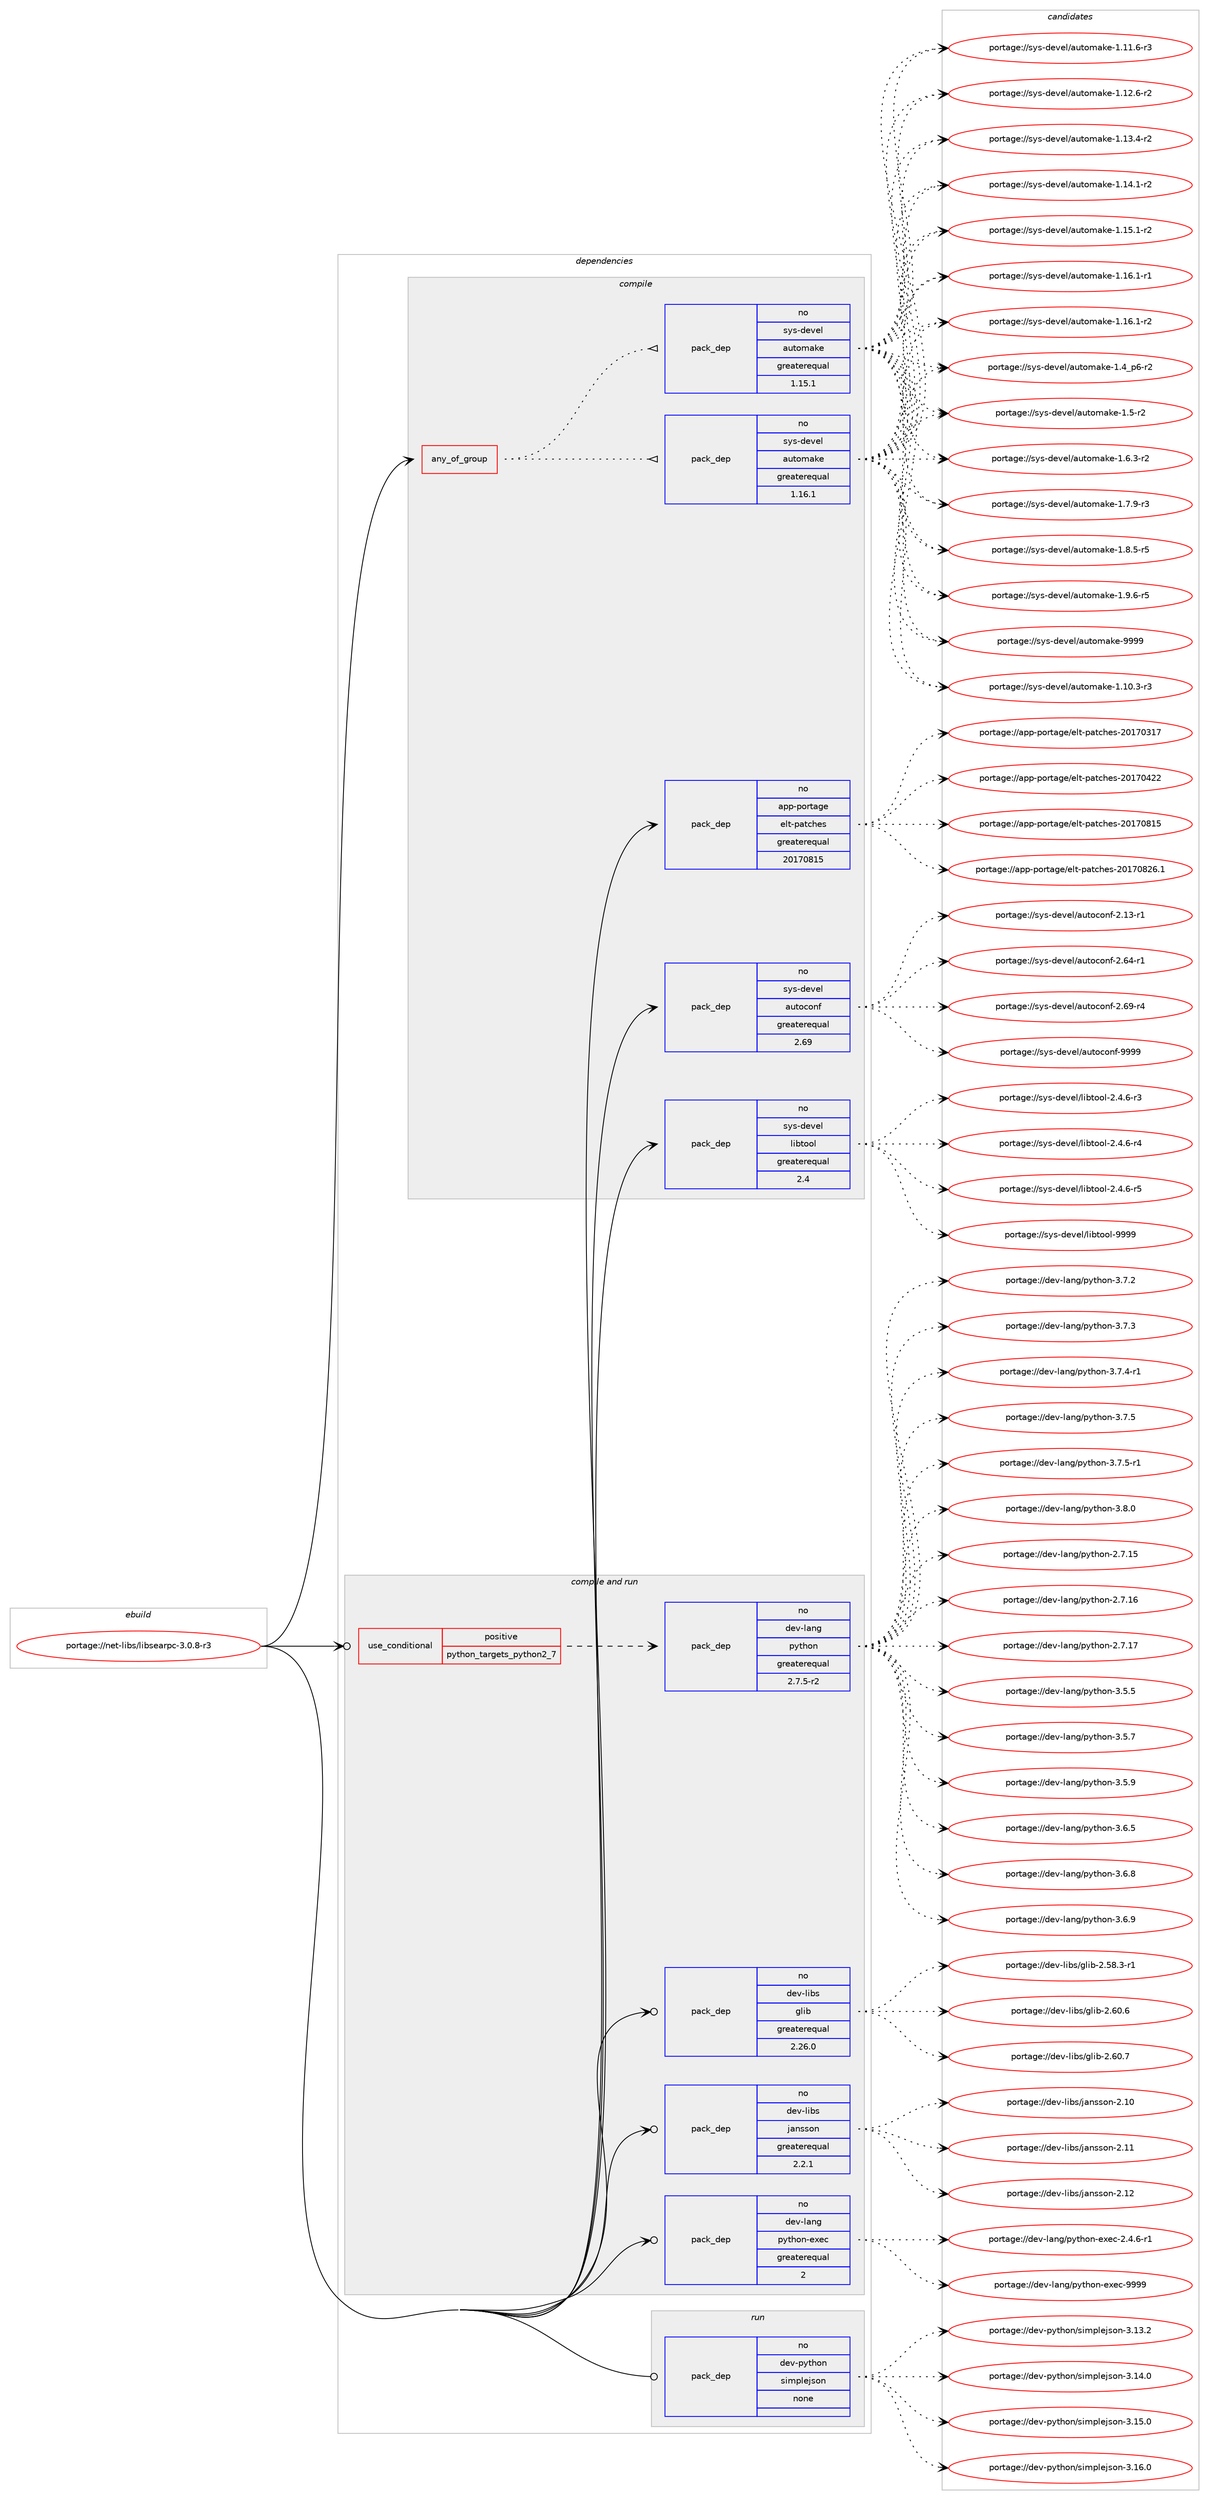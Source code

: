 digraph prolog {

# *************
# Graph options
# *************

newrank=true;
concentrate=true;
compound=true;
graph [rankdir=LR,fontname=Helvetica,fontsize=10,ranksep=1.5];#, ranksep=2.5, nodesep=0.2];
edge  [arrowhead=vee];
node  [fontname=Helvetica,fontsize=10];

# **********
# The ebuild
# **********

subgraph cluster_leftcol {
color=gray;
rank=same;
label=<<i>ebuild</i>>;
id [label="portage://net-libs/libsearpc-3.0.8-r3", color=red, width=4, href="../net-libs/libsearpc-3.0.8-r3.svg"];
}

# ****************
# The dependencies
# ****************

subgraph cluster_midcol {
color=gray;
label=<<i>dependencies</i>>;
subgraph cluster_compile {
fillcolor="#eeeeee";
style=filled;
label=<<i>compile</i>>;
subgraph any5828 {
dependency360122 [label=<<TABLE BORDER="0" CELLBORDER="1" CELLSPACING="0" CELLPADDING="4"><TR><TD CELLPADDING="10">any_of_group</TD></TR></TABLE>>, shape=none, color=red];subgraph pack264118 {
dependency360123 [label=<<TABLE BORDER="0" CELLBORDER="1" CELLSPACING="0" CELLPADDING="4" WIDTH="220"><TR><TD ROWSPAN="6" CELLPADDING="30">pack_dep</TD></TR><TR><TD WIDTH="110">no</TD></TR><TR><TD>sys-devel</TD></TR><TR><TD>automake</TD></TR><TR><TD>greaterequal</TD></TR><TR><TD>1.16.1</TD></TR></TABLE>>, shape=none, color=blue];
}
dependency360122:e -> dependency360123:w [weight=20,style="dotted",arrowhead="oinv"];
subgraph pack264119 {
dependency360124 [label=<<TABLE BORDER="0" CELLBORDER="1" CELLSPACING="0" CELLPADDING="4" WIDTH="220"><TR><TD ROWSPAN="6" CELLPADDING="30">pack_dep</TD></TR><TR><TD WIDTH="110">no</TD></TR><TR><TD>sys-devel</TD></TR><TR><TD>automake</TD></TR><TR><TD>greaterequal</TD></TR><TR><TD>1.15.1</TD></TR></TABLE>>, shape=none, color=blue];
}
dependency360122:e -> dependency360124:w [weight=20,style="dotted",arrowhead="oinv"];
}
id:e -> dependency360122:w [weight=20,style="solid",arrowhead="vee"];
subgraph pack264120 {
dependency360125 [label=<<TABLE BORDER="0" CELLBORDER="1" CELLSPACING="0" CELLPADDING="4" WIDTH="220"><TR><TD ROWSPAN="6" CELLPADDING="30">pack_dep</TD></TR><TR><TD WIDTH="110">no</TD></TR><TR><TD>app-portage</TD></TR><TR><TD>elt-patches</TD></TR><TR><TD>greaterequal</TD></TR><TR><TD>20170815</TD></TR></TABLE>>, shape=none, color=blue];
}
id:e -> dependency360125:w [weight=20,style="solid",arrowhead="vee"];
subgraph pack264121 {
dependency360126 [label=<<TABLE BORDER="0" CELLBORDER="1" CELLSPACING="0" CELLPADDING="4" WIDTH="220"><TR><TD ROWSPAN="6" CELLPADDING="30">pack_dep</TD></TR><TR><TD WIDTH="110">no</TD></TR><TR><TD>sys-devel</TD></TR><TR><TD>autoconf</TD></TR><TR><TD>greaterequal</TD></TR><TR><TD>2.69</TD></TR></TABLE>>, shape=none, color=blue];
}
id:e -> dependency360126:w [weight=20,style="solid",arrowhead="vee"];
subgraph pack264122 {
dependency360127 [label=<<TABLE BORDER="0" CELLBORDER="1" CELLSPACING="0" CELLPADDING="4" WIDTH="220"><TR><TD ROWSPAN="6" CELLPADDING="30">pack_dep</TD></TR><TR><TD WIDTH="110">no</TD></TR><TR><TD>sys-devel</TD></TR><TR><TD>libtool</TD></TR><TR><TD>greaterequal</TD></TR><TR><TD>2.4</TD></TR></TABLE>>, shape=none, color=blue];
}
id:e -> dependency360127:w [weight=20,style="solid",arrowhead="vee"];
}
subgraph cluster_compileandrun {
fillcolor="#eeeeee";
style=filled;
label=<<i>compile and run</i>>;
subgraph cond90024 {
dependency360128 [label=<<TABLE BORDER="0" CELLBORDER="1" CELLSPACING="0" CELLPADDING="4"><TR><TD ROWSPAN="3" CELLPADDING="10">use_conditional</TD></TR><TR><TD>positive</TD></TR><TR><TD>python_targets_python2_7</TD></TR></TABLE>>, shape=none, color=red];
subgraph pack264123 {
dependency360129 [label=<<TABLE BORDER="0" CELLBORDER="1" CELLSPACING="0" CELLPADDING="4" WIDTH="220"><TR><TD ROWSPAN="6" CELLPADDING="30">pack_dep</TD></TR><TR><TD WIDTH="110">no</TD></TR><TR><TD>dev-lang</TD></TR><TR><TD>python</TD></TR><TR><TD>greaterequal</TD></TR><TR><TD>2.7.5-r2</TD></TR></TABLE>>, shape=none, color=blue];
}
dependency360128:e -> dependency360129:w [weight=20,style="dashed",arrowhead="vee"];
}
id:e -> dependency360128:w [weight=20,style="solid",arrowhead="odotvee"];
subgraph pack264124 {
dependency360130 [label=<<TABLE BORDER="0" CELLBORDER="1" CELLSPACING="0" CELLPADDING="4" WIDTH="220"><TR><TD ROWSPAN="6" CELLPADDING="30">pack_dep</TD></TR><TR><TD WIDTH="110">no</TD></TR><TR><TD>dev-lang</TD></TR><TR><TD>python-exec</TD></TR><TR><TD>greaterequal</TD></TR><TR><TD>2</TD></TR></TABLE>>, shape=none, color=blue];
}
id:e -> dependency360130:w [weight=20,style="solid",arrowhead="odotvee"];
subgraph pack264125 {
dependency360131 [label=<<TABLE BORDER="0" CELLBORDER="1" CELLSPACING="0" CELLPADDING="4" WIDTH="220"><TR><TD ROWSPAN="6" CELLPADDING="30">pack_dep</TD></TR><TR><TD WIDTH="110">no</TD></TR><TR><TD>dev-libs</TD></TR><TR><TD>glib</TD></TR><TR><TD>greaterequal</TD></TR><TR><TD>2.26.0</TD></TR></TABLE>>, shape=none, color=blue];
}
id:e -> dependency360131:w [weight=20,style="solid",arrowhead="odotvee"];
subgraph pack264126 {
dependency360132 [label=<<TABLE BORDER="0" CELLBORDER="1" CELLSPACING="0" CELLPADDING="4" WIDTH="220"><TR><TD ROWSPAN="6" CELLPADDING="30">pack_dep</TD></TR><TR><TD WIDTH="110">no</TD></TR><TR><TD>dev-libs</TD></TR><TR><TD>jansson</TD></TR><TR><TD>greaterequal</TD></TR><TR><TD>2.2.1</TD></TR></TABLE>>, shape=none, color=blue];
}
id:e -> dependency360132:w [weight=20,style="solid",arrowhead="odotvee"];
}
subgraph cluster_run {
fillcolor="#eeeeee";
style=filled;
label=<<i>run</i>>;
subgraph pack264127 {
dependency360133 [label=<<TABLE BORDER="0" CELLBORDER="1" CELLSPACING="0" CELLPADDING="4" WIDTH="220"><TR><TD ROWSPAN="6" CELLPADDING="30">pack_dep</TD></TR><TR><TD WIDTH="110">no</TD></TR><TR><TD>dev-python</TD></TR><TR><TD>simplejson</TD></TR><TR><TD>none</TD></TR><TR><TD></TD></TR></TABLE>>, shape=none, color=blue];
}
id:e -> dependency360133:w [weight=20,style="solid",arrowhead="odot"];
}
}

# **************
# The candidates
# **************

subgraph cluster_choices {
rank=same;
color=gray;
label=<<i>candidates</i>>;

subgraph choice264118 {
color=black;
nodesep=1;
choiceportage11512111545100101118101108479711711611110997107101454946494846514511451 [label="portage://sys-devel/automake-1.10.3-r3", color=red, width=4,href="../sys-devel/automake-1.10.3-r3.svg"];
choiceportage11512111545100101118101108479711711611110997107101454946494946544511451 [label="portage://sys-devel/automake-1.11.6-r3", color=red, width=4,href="../sys-devel/automake-1.11.6-r3.svg"];
choiceportage11512111545100101118101108479711711611110997107101454946495046544511450 [label="portage://sys-devel/automake-1.12.6-r2", color=red, width=4,href="../sys-devel/automake-1.12.6-r2.svg"];
choiceportage11512111545100101118101108479711711611110997107101454946495146524511450 [label="portage://sys-devel/automake-1.13.4-r2", color=red, width=4,href="../sys-devel/automake-1.13.4-r2.svg"];
choiceportage11512111545100101118101108479711711611110997107101454946495246494511450 [label="portage://sys-devel/automake-1.14.1-r2", color=red, width=4,href="../sys-devel/automake-1.14.1-r2.svg"];
choiceportage11512111545100101118101108479711711611110997107101454946495346494511450 [label="portage://sys-devel/automake-1.15.1-r2", color=red, width=4,href="../sys-devel/automake-1.15.1-r2.svg"];
choiceportage11512111545100101118101108479711711611110997107101454946495446494511449 [label="portage://sys-devel/automake-1.16.1-r1", color=red, width=4,href="../sys-devel/automake-1.16.1-r1.svg"];
choiceportage11512111545100101118101108479711711611110997107101454946495446494511450 [label="portage://sys-devel/automake-1.16.1-r2", color=red, width=4,href="../sys-devel/automake-1.16.1-r2.svg"];
choiceportage115121115451001011181011084797117116111109971071014549465295112544511450 [label="portage://sys-devel/automake-1.4_p6-r2", color=red, width=4,href="../sys-devel/automake-1.4_p6-r2.svg"];
choiceportage11512111545100101118101108479711711611110997107101454946534511450 [label="portage://sys-devel/automake-1.5-r2", color=red, width=4,href="../sys-devel/automake-1.5-r2.svg"];
choiceportage115121115451001011181011084797117116111109971071014549465446514511450 [label="portage://sys-devel/automake-1.6.3-r2", color=red, width=4,href="../sys-devel/automake-1.6.3-r2.svg"];
choiceportage115121115451001011181011084797117116111109971071014549465546574511451 [label="portage://sys-devel/automake-1.7.9-r3", color=red, width=4,href="../sys-devel/automake-1.7.9-r3.svg"];
choiceportage115121115451001011181011084797117116111109971071014549465646534511453 [label="portage://sys-devel/automake-1.8.5-r5", color=red, width=4,href="../sys-devel/automake-1.8.5-r5.svg"];
choiceportage115121115451001011181011084797117116111109971071014549465746544511453 [label="portage://sys-devel/automake-1.9.6-r5", color=red, width=4,href="../sys-devel/automake-1.9.6-r5.svg"];
choiceportage115121115451001011181011084797117116111109971071014557575757 [label="portage://sys-devel/automake-9999", color=red, width=4,href="../sys-devel/automake-9999.svg"];
dependency360123:e -> choiceportage11512111545100101118101108479711711611110997107101454946494846514511451:w [style=dotted,weight="100"];
dependency360123:e -> choiceportage11512111545100101118101108479711711611110997107101454946494946544511451:w [style=dotted,weight="100"];
dependency360123:e -> choiceportage11512111545100101118101108479711711611110997107101454946495046544511450:w [style=dotted,weight="100"];
dependency360123:e -> choiceportage11512111545100101118101108479711711611110997107101454946495146524511450:w [style=dotted,weight="100"];
dependency360123:e -> choiceportage11512111545100101118101108479711711611110997107101454946495246494511450:w [style=dotted,weight="100"];
dependency360123:e -> choiceportage11512111545100101118101108479711711611110997107101454946495346494511450:w [style=dotted,weight="100"];
dependency360123:e -> choiceportage11512111545100101118101108479711711611110997107101454946495446494511449:w [style=dotted,weight="100"];
dependency360123:e -> choiceportage11512111545100101118101108479711711611110997107101454946495446494511450:w [style=dotted,weight="100"];
dependency360123:e -> choiceportage115121115451001011181011084797117116111109971071014549465295112544511450:w [style=dotted,weight="100"];
dependency360123:e -> choiceportage11512111545100101118101108479711711611110997107101454946534511450:w [style=dotted,weight="100"];
dependency360123:e -> choiceportage115121115451001011181011084797117116111109971071014549465446514511450:w [style=dotted,weight="100"];
dependency360123:e -> choiceportage115121115451001011181011084797117116111109971071014549465546574511451:w [style=dotted,weight="100"];
dependency360123:e -> choiceportage115121115451001011181011084797117116111109971071014549465646534511453:w [style=dotted,weight="100"];
dependency360123:e -> choiceportage115121115451001011181011084797117116111109971071014549465746544511453:w [style=dotted,weight="100"];
dependency360123:e -> choiceportage115121115451001011181011084797117116111109971071014557575757:w [style=dotted,weight="100"];
}
subgraph choice264119 {
color=black;
nodesep=1;
choiceportage11512111545100101118101108479711711611110997107101454946494846514511451 [label="portage://sys-devel/automake-1.10.3-r3", color=red, width=4,href="../sys-devel/automake-1.10.3-r3.svg"];
choiceportage11512111545100101118101108479711711611110997107101454946494946544511451 [label="portage://sys-devel/automake-1.11.6-r3", color=red, width=4,href="../sys-devel/automake-1.11.6-r3.svg"];
choiceportage11512111545100101118101108479711711611110997107101454946495046544511450 [label="portage://sys-devel/automake-1.12.6-r2", color=red, width=4,href="../sys-devel/automake-1.12.6-r2.svg"];
choiceportage11512111545100101118101108479711711611110997107101454946495146524511450 [label="portage://sys-devel/automake-1.13.4-r2", color=red, width=4,href="../sys-devel/automake-1.13.4-r2.svg"];
choiceportage11512111545100101118101108479711711611110997107101454946495246494511450 [label="portage://sys-devel/automake-1.14.1-r2", color=red, width=4,href="../sys-devel/automake-1.14.1-r2.svg"];
choiceportage11512111545100101118101108479711711611110997107101454946495346494511450 [label="portage://sys-devel/automake-1.15.1-r2", color=red, width=4,href="../sys-devel/automake-1.15.1-r2.svg"];
choiceportage11512111545100101118101108479711711611110997107101454946495446494511449 [label="portage://sys-devel/automake-1.16.1-r1", color=red, width=4,href="../sys-devel/automake-1.16.1-r1.svg"];
choiceportage11512111545100101118101108479711711611110997107101454946495446494511450 [label="portage://sys-devel/automake-1.16.1-r2", color=red, width=4,href="../sys-devel/automake-1.16.1-r2.svg"];
choiceportage115121115451001011181011084797117116111109971071014549465295112544511450 [label="portage://sys-devel/automake-1.4_p6-r2", color=red, width=4,href="../sys-devel/automake-1.4_p6-r2.svg"];
choiceportage11512111545100101118101108479711711611110997107101454946534511450 [label="portage://sys-devel/automake-1.5-r2", color=red, width=4,href="../sys-devel/automake-1.5-r2.svg"];
choiceportage115121115451001011181011084797117116111109971071014549465446514511450 [label="portage://sys-devel/automake-1.6.3-r2", color=red, width=4,href="../sys-devel/automake-1.6.3-r2.svg"];
choiceportage115121115451001011181011084797117116111109971071014549465546574511451 [label="portage://sys-devel/automake-1.7.9-r3", color=red, width=4,href="../sys-devel/automake-1.7.9-r3.svg"];
choiceportage115121115451001011181011084797117116111109971071014549465646534511453 [label="portage://sys-devel/automake-1.8.5-r5", color=red, width=4,href="../sys-devel/automake-1.8.5-r5.svg"];
choiceportage115121115451001011181011084797117116111109971071014549465746544511453 [label="portage://sys-devel/automake-1.9.6-r5", color=red, width=4,href="../sys-devel/automake-1.9.6-r5.svg"];
choiceportage115121115451001011181011084797117116111109971071014557575757 [label="portage://sys-devel/automake-9999", color=red, width=4,href="../sys-devel/automake-9999.svg"];
dependency360124:e -> choiceportage11512111545100101118101108479711711611110997107101454946494846514511451:w [style=dotted,weight="100"];
dependency360124:e -> choiceportage11512111545100101118101108479711711611110997107101454946494946544511451:w [style=dotted,weight="100"];
dependency360124:e -> choiceportage11512111545100101118101108479711711611110997107101454946495046544511450:w [style=dotted,weight="100"];
dependency360124:e -> choiceportage11512111545100101118101108479711711611110997107101454946495146524511450:w [style=dotted,weight="100"];
dependency360124:e -> choiceportage11512111545100101118101108479711711611110997107101454946495246494511450:w [style=dotted,weight="100"];
dependency360124:e -> choiceportage11512111545100101118101108479711711611110997107101454946495346494511450:w [style=dotted,weight="100"];
dependency360124:e -> choiceportage11512111545100101118101108479711711611110997107101454946495446494511449:w [style=dotted,weight="100"];
dependency360124:e -> choiceportage11512111545100101118101108479711711611110997107101454946495446494511450:w [style=dotted,weight="100"];
dependency360124:e -> choiceportage115121115451001011181011084797117116111109971071014549465295112544511450:w [style=dotted,weight="100"];
dependency360124:e -> choiceportage11512111545100101118101108479711711611110997107101454946534511450:w [style=dotted,weight="100"];
dependency360124:e -> choiceportage115121115451001011181011084797117116111109971071014549465446514511450:w [style=dotted,weight="100"];
dependency360124:e -> choiceportage115121115451001011181011084797117116111109971071014549465546574511451:w [style=dotted,weight="100"];
dependency360124:e -> choiceportage115121115451001011181011084797117116111109971071014549465646534511453:w [style=dotted,weight="100"];
dependency360124:e -> choiceportage115121115451001011181011084797117116111109971071014549465746544511453:w [style=dotted,weight="100"];
dependency360124:e -> choiceportage115121115451001011181011084797117116111109971071014557575757:w [style=dotted,weight="100"];
}
subgraph choice264120 {
color=black;
nodesep=1;
choiceportage97112112451121111141169710310147101108116451129711699104101115455048495548514955 [label="portage://app-portage/elt-patches-20170317", color=red, width=4,href="../app-portage/elt-patches-20170317.svg"];
choiceportage97112112451121111141169710310147101108116451129711699104101115455048495548525050 [label="portage://app-portage/elt-patches-20170422", color=red, width=4,href="../app-portage/elt-patches-20170422.svg"];
choiceportage97112112451121111141169710310147101108116451129711699104101115455048495548564953 [label="portage://app-portage/elt-patches-20170815", color=red, width=4,href="../app-portage/elt-patches-20170815.svg"];
choiceportage971121124511211111411697103101471011081164511297116991041011154550484955485650544649 [label="portage://app-portage/elt-patches-20170826.1", color=red, width=4,href="../app-portage/elt-patches-20170826.1.svg"];
dependency360125:e -> choiceportage97112112451121111141169710310147101108116451129711699104101115455048495548514955:w [style=dotted,weight="100"];
dependency360125:e -> choiceportage97112112451121111141169710310147101108116451129711699104101115455048495548525050:w [style=dotted,weight="100"];
dependency360125:e -> choiceportage97112112451121111141169710310147101108116451129711699104101115455048495548564953:w [style=dotted,weight="100"];
dependency360125:e -> choiceportage971121124511211111411697103101471011081164511297116991041011154550484955485650544649:w [style=dotted,weight="100"];
}
subgraph choice264121 {
color=black;
nodesep=1;
choiceportage1151211154510010111810110847971171161119911111010245504649514511449 [label="portage://sys-devel/autoconf-2.13-r1", color=red, width=4,href="../sys-devel/autoconf-2.13-r1.svg"];
choiceportage1151211154510010111810110847971171161119911111010245504654524511449 [label="portage://sys-devel/autoconf-2.64-r1", color=red, width=4,href="../sys-devel/autoconf-2.64-r1.svg"];
choiceportage1151211154510010111810110847971171161119911111010245504654574511452 [label="portage://sys-devel/autoconf-2.69-r4", color=red, width=4,href="../sys-devel/autoconf-2.69-r4.svg"];
choiceportage115121115451001011181011084797117116111991111101024557575757 [label="portage://sys-devel/autoconf-9999", color=red, width=4,href="../sys-devel/autoconf-9999.svg"];
dependency360126:e -> choiceportage1151211154510010111810110847971171161119911111010245504649514511449:w [style=dotted,weight="100"];
dependency360126:e -> choiceportage1151211154510010111810110847971171161119911111010245504654524511449:w [style=dotted,weight="100"];
dependency360126:e -> choiceportage1151211154510010111810110847971171161119911111010245504654574511452:w [style=dotted,weight="100"];
dependency360126:e -> choiceportage115121115451001011181011084797117116111991111101024557575757:w [style=dotted,weight="100"];
}
subgraph choice264122 {
color=black;
nodesep=1;
choiceportage1151211154510010111810110847108105981161111111084550465246544511451 [label="portage://sys-devel/libtool-2.4.6-r3", color=red, width=4,href="../sys-devel/libtool-2.4.6-r3.svg"];
choiceportage1151211154510010111810110847108105981161111111084550465246544511452 [label="portage://sys-devel/libtool-2.4.6-r4", color=red, width=4,href="../sys-devel/libtool-2.4.6-r4.svg"];
choiceportage1151211154510010111810110847108105981161111111084550465246544511453 [label="portage://sys-devel/libtool-2.4.6-r5", color=red, width=4,href="../sys-devel/libtool-2.4.6-r5.svg"];
choiceportage1151211154510010111810110847108105981161111111084557575757 [label="portage://sys-devel/libtool-9999", color=red, width=4,href="../sys-devel/libtool-9999.svg"];
dependency360127:e -> choiceportage1151211154510010111810110847108105981161111111084550465246544511451:w [style=dotted,weight="100"];
dependency360127:e -> choiceportage1151211154510010111810110847108105981161111111084550465246544511452:w [style=dotted,weight="100"];
dependency360127:e -> choiceportage1151211154510010111810110847108105981161111111084550465246544511453:w [style=dotted,weight="100"];
dependency360127:e -> choiceportage1151211154510010111810110847108105981161111111084557575757:w [style=dotted,weight="100"];
}
subgraph choice264123 {
color=black;
nodesep=1;
choiceportage10010111845108971101034711212111610411111045504655464953 [label="portage://dev-lang/python-2.7.15", color=red, width=4,href="../dev-lang/python-2.7.15.svg"];
choiceportage10010111845108971101034711212111610411111045504655464954 [label="portage://dev-lang/python-2.7.16", color=red, width=4,href="../dev-lang/python-2.7.16.svg"];
choiceportage10010111845108971101034711212111610411111045504655464955 [label="portage://dev-lang/python-2.7.17", color=red, width=4,href="../dev-lang/python-2.7.17.svg"];
choiceportage100101118451089711010347112121116104111110455146534653 [label="portage://dev-lang/python-3.5.5", color=red, width=4,href="../dev-lang/python-3.5.5.svg"];
choiceportage100101118451089711010347112121116104111110455146534655 [label="portage://dev-lang/python-3.5.7", color=red, width=4,href="../dev-lang/python-3.5.7.svg"];
choiceportage100101118451089711010347112121116104111110455146534657 [label="portage://dev-lang/python-3.5.9", color=red, width=4,href="../dev-lang/python-3.5.9.svg"];
choiceportage100101118451089711010347112121116104111110455146544653 [label="portage://dev-lang/python-3.6.5", color=red, width=4,href="../dev-lang/python-3.6.5.svg"];
choiceportage100101118451089711010347112121116104111110455146544656 [label="portage://dev-lang/python-3.6.8", color=red, width=4,href="../dev-lang/python-3.6.8.svg"];
choiceportage100101118451089711010347112121116104111110455146544657 [label="portage://dev-lang/python-3.6.9", color=red, width=4,href="../dev-lang/python-3.6.9.svg"];
choiceportage100101118451089711010347112121116104111110455146554650 [label="portage://dev-lang/python-3.7.2", color=red, width=4,href="../dev-lang/python-3.7.2.svg"];
choiceportage100101118451089711010347112121116104111110455146554651 [label="portage://dev-lang/python-3.7.3", color=red, width=4,href="../dev-lang/python-3.7.3.svg"];
choiceportage1001011184510897110103471121211161041111104551465546524511449 [label="portage://dev-lang/python-3.7.4-r1", color=red, width=4,href="../dev-lang/python-3.7.4-r1.svg"];
choiceportage100101118451089711010347112121116104111110455146554653 [label="portage://dev-lang/python-3.7.5", color=red, width=4,href="../dev-lang/python-3.7.5.svg"];
choiceportage1001011184510897110103471121211161041111104551465546534511449 [label="portage://dev-lang/python-3.7.5-r1", color=red, width=4,href="../dev-lang/python-3.7.5-r1.svg"];
choiceportage100101118451089711010347112121116104111110455146564648 [label="portage://dev-lang/python-3.8.0", color=red, width=4,href="../dev-lang/python-3.8.0.svg"];
dependency360129:e -> choiceportage10010111845108971101034711212111610411111045504655464953:w [style=dotted,weight="100"];
dependency360129:e -> choiceportage10010111845108971101034711212111610411111045504655464954:w [style=dotted,weight="100"];
dependency360129:e -> choiceportage10010111845108971101034711212111610411111045504655464955:w [style=dotted,weight="100"];
dependency360129:e -> choiceportage100101118451089711010347112121116104111110455146534653:w [style=dotted,weight="100"];
dependency360129:e -> choiceportage100101118451089711010347112121116104111110455146534655:w [style=dotted,weight="100"];
dependency360129:e -> choiceportage100101118451089711010347112121116104111110455146534657:w [style=dotted,weight="100"];
dependency360129:e -> choiceportage100101118451089711010347112121116104111110455146544653:w [style=dotted,weight="100"];
dependency360129:e -> choiceportage100101118451089711010347112121116104111110455146544656:w [style=dotted,weight="100"];
dependency360129:e -> choiceportage100101118451089711010347112121116104111110455146544657:w [style=dotted,weight="100"];
dependency360129:e -> choiceportage100101118451089711010347112121116104111110455146554650:w [style=dotted,weight="100"];
dependency360129:e -> choiceportage100101118451089711010347112121116104111110455146554651:w [style=dotted,weight="100"];
dependency360129:e -> choiceportage1001011184510897110103471121211161041111104551465546524511449:w [style=dotted,weight="100"];
dependency360129:e -> choiceportage100101118451089711010347112121116104111110455146554653:w [style=dotted,weight="100"];
dependency360129:e -> choiceportage1001011184510897110103471121211161041111104551465546534511449:w [style=dotted,weight="100"];
dependency360129:e -> choiceportage100101118451089711010347112121116104111110455146564648:w [style=dotted,weight="100"];
}
subgraph choice264124 {
color=black;
nodesep=1;
choiceportage10010111845108971101034711212111610411111045101120101994550465246544511449 [label="portage://dev-lang/python-exec-2.4.6-r1", color=red, width=4,href="../dev-lang/python-exec-2.4.6-r1.svg"];
choiceportage10010111845108971101034711212111610411111045101120101994557575757 [label="portage://dev-lang/python-exec-9999", color=red, width=4,href="../dev-lang/python-exec-9999.svg"];
dependency360130:e -> choiceportage10010111845108971101034711212111610411111045101120101994550465246544511449:w [style=dotted,weight="100"];
dependency360130:e -> choiceportage10010111845108971101034711212111610411111045101120101994557575757:w [style=dotted,weight="100"];
}
subgraph choice264125 {
color=black;
nodesep=1;
choiceportage10010111845108105981154710310810598455046535646514511449 [label="portage://dev-libs/glib-2.58.3-r1", color=red, width=4,href="../dev-libs/glib-2.58.3-r1.svg"];
choiceportage1001011184510810598115471031081059845504654484654 [label="portage://dev-libs/glib-2.60.6", color=red, width=4,href="../dev-libs/glib-2.60.6.svg"];
choiceportage1001011184510810598115471031081059845504654484655 [label="portage://dev-libs/glib-2.60.7", color=red, width=4,href="../dev-libs/glib-2.60.7.svg"];
dependency360131:e -> choiceportage10010111845108105981154710310810598455046535646514511449:w [style=dotted,weight="100"];
dependency360131:e -> choiceportage1001011184510810598115471031081059845504654484654:w [style=dotted,weight="100"];
dependency360131:e -> choiceportage1001011184510810598115471031081059845504654484655:w [style=dotted,weight="100"];
}
subgraph choice264126 {
color=black;
nodesep=1;
choiceportage100101118451081059811547106971101151151111104550464948 [label="portage://dev-libs/jansson-2.10", color=red, width=4,href="../dev-libs/jansson-2.10.svg"];
choiceportage100101118451081059811547106971101151151111104550464949 [label="portage://dev-libs/jansson-2.11", color=red, width=4,href="../dev-libs/jansson-2.11.svg"];
choiceportage100101118451081059811547106971101151151111104550464950 [label="portage://dev-libs/jansson-2.12", color=red, width=4,href="../dev-libs/jansson-2.12.svg"];
dependency360132:e -> choiceportage100101118451081059811547106971101151151111104550464948:w [style=dotted,weight="100"];
dependency360132:e -> choiceportage100101118451081059811547106971101151151111104550464949:w [style=dotted,weight="100"];
dependency360132:e -> choiceportage100101118451081059811547106971101151151111104550464950:w [style=dotted,weight="100"];
}
subgraph choice264127 {
color=black;
nodesep=1;
choiceportage100101118451121211161041111104711510510911210810110611511111045514649514650 [label="portage://dev-python/simplejson-3.13.2", color=red, width=4,href="../dev-python/simplejson-3.13.2.svg"];
choiceportage100101118451121211161041111104711510510911210810110611511111045514649524648 [label="portage://dev-python/simplejson-3.14.0", color=red, width=4,href="../dev-python/simplejson-3.14.0.svg"];
choiceportage100101118451121211161041111104711510510911210810110611511111045514649534648 [label="portage://dev-python/simplejson-3.15.0", color=red, width=4,href="../dev-python/simplejson-3.15.0.svg"];
choiceportage100101118451121211161041111104711510510911210810110611511111045514649544648 [label="portage://dev-python/simplejson-3.16.0", color=red, width=4,href="../dev-python/simplejson-3.16.0.svg"];
dependency360133:e -> choiceportage100101118451121211161041111104711510510911210810110611511111045514649514650:w [style=dotted,weight="100"];
dependency360133:e -> choiceportage100101118451121211161041111104711510510911210810110611511111045514649524648:w [style=dotted,weight="100"];
dependency360133:e -> choiceportage100101118451121211161041111104711510510911210810110611511111045514649534648:w [style=dotted,weight="100"];
dependency360133:e -> choiceportage100101118451121211161041111104711510510911210810110611511111045514649544648:w [style=dotted,weight="100"];
}
}

}
